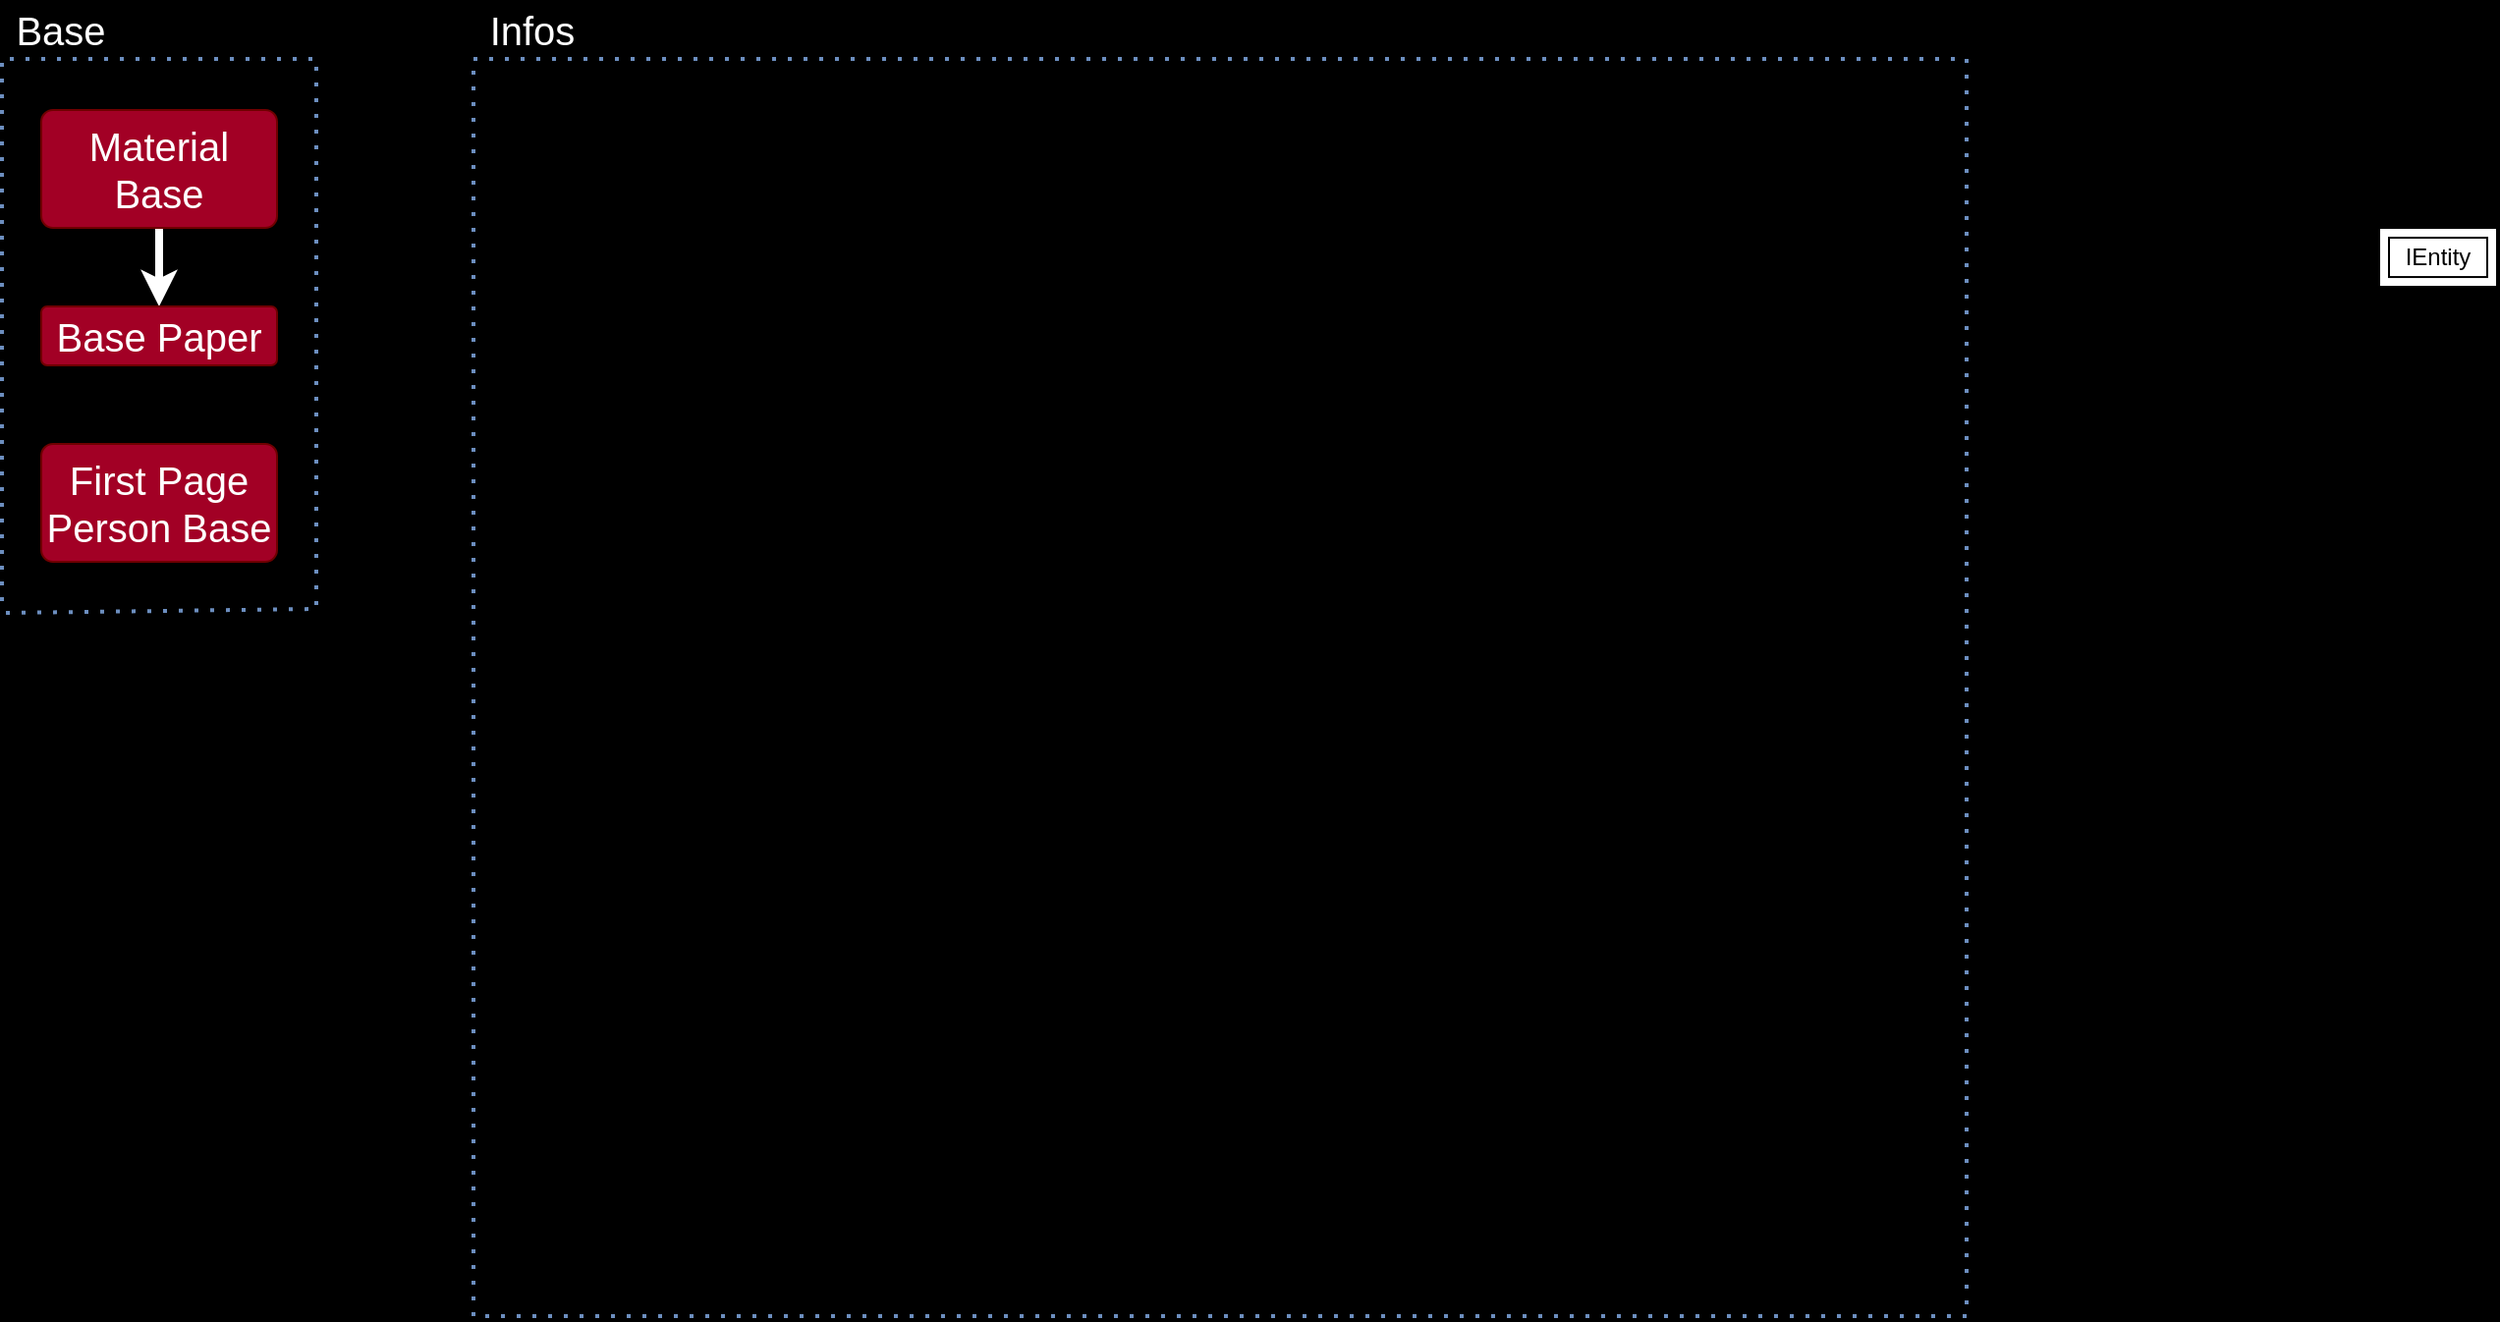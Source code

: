 <mxfile version="17.4.5" type="github">
  <diagram id="R2lEEEUBdFMjLlhIrx00" name="Enities">
    <mxGraphModel dx="1237" dy="723" grid="1" gridSize="10" guides="1" tooltips="1" connect="1" arrows="1" fold="1" page="1" pageScale="1" pageWidth="1600" pageHeight="900" background="#000000" math="0" shadow="0" extFonts="Permanent Marker^https://fonts.googleapis.com/css?family=Permanent+Marker">
      <root>
        <mxCell id="0" />
        <mxCell id="1" parent="0" />
        <mxCell id="eGb5dsAbsmcvE9Oy9T9W-4" value="IEntity" style="shape=ext;margin=3;double=1;whiteSpace=wrap;html=1;align=center;" parent="1" vertex="1">
          <mxGeometry x="1410" y="166.03" width="60" height="30" as="geometry" />
        </mxCell>
        <mxCell id="yxW6L9qoDKV4iAf_mweB-4" style="edgeStyle=orthogonalEdgeStyle;rounded=0;jumpSize=13;orthogonalLoop=1;jettySize=auto;html=1;entryX=0.5;entryY=0;entryDx=0;entryDy=0;strokeColor=#FFFFFF;strokeWidth=4;" edge="1" parent="1" source="eGb5dsAbsmcvE9Oy9T9W-7" target="eGb5dsAbsmcvE9Oy9T9W-8">
          <mxGeometry relative="1" as="geometry">
            <Array as="points">
              <mxPoint x="280" y="196.03" />
              <mxPoint x="280" y="196.03" />
            </Array>
          </mxGeometry>
        </mxCell>
        <mxCell id="eGb5dsAbsmcvE9Oy9T9W-8" value="Base Paper" style="rounded=1;arcSize=10;whiteSpace=wrap;html=1;align=center;fontSize=20;fillColor=#a20025;strokeColor=#6F0000;fontColor=#ffffff;" parent="1" vertex="1">
          <mxGeometry x="220" y="206.03" width="120" height="30" as="geometry" />
        </mxCell>
        <mxCell id="eGb5dsAbsmcvE9Oy9T9W-10" value="First Page Person Base" style="rounded=1;arcSize=10;whiteSpace=wrap;html=1;align=center;fontSize=20;fillColor=#a20025;strokeColor=#6F0000;fontColor=#ffffff;" parent="1" vertex="1">
          <mxGeometry x="220" y="276.03" width="120" height="60" as="geometry" />
        </mxCell>
        <mxCell id="eGb5dsAbsmcvE9Oy9T9W-11" value="Infos" style="text;html=1;strokeColor=none;fillColor=none;align=center;verticalAlign=middle;whiteSpace=wrap;rounded=0;fontSize=20;fontColor=#FFFFFF;" parent="1" vertex="1">
          <mxGeometry x="440" y="50" width="60" height="30" as="geometry" />
        </mxCell>
        <mxCell id="eGb5dsAbsmcvE9Oy9T9W-12" value="" style="endArrow=none;dashed=1;html=1;dashPattern=1 3;strokeWidth=2;rounded=0;fontColor=#FFFFFF;labelBackgroundColor=#000000;fillColor=#dae8fc;strokeColor=#6c8ebf;" parent="1" edge="1">
          <mxGeometry width="50" height="50" relative="1" as="geometry">
            <mxPoint x="440" y="720" as="sourcePoint" />
            <mxPoint x="440" y="720" as="targetPoint" />
            <Array as="points">
              <mxPoint x="440" y="80" />
              <mxPoint x="840" y="80" />
              <mxPoint x="1200" y="80" />
              <mxPoint x="1200" y="720" />
            </Array>
          </mxGeometry>
        </mxCell>
        <mxCell id="eGb5dsAbsmcvE9Oy9T9W-7" value="Material Base" style="rounded=1;arcSize=10;whiteSpace=wrap;html=1;align=center;fontSize=20;fillColor=#a20025;strokeColor=#6F0000;fontColor=#ffffff;" parent="1" vertex="1">
          <mxGeometry x="220" y="106.03" width="120" height="60" as="geometry" />
        </mxCell>
        <mxCell id="yxW6L9qoDKV4iAf_mweB-6" value="" style="endArrow=none;dashed=1;html=1;dashPattern=1 3;strokeWidth=2;rounded=0;fontColor=#FFFFFF;labelBackgroundColor=#000000;fillColor=#dae8fc;strokeColor=#6c8ebf;" edge="1" parent="1">
          <mxGeometry width="50" height="50" relative="1" as="geometry">
            <mxPoint x="200" y="356.03" as="sourcePoint" />
            <mxPoint x="200" y="362.03" as="targetPoint" />
            <Array as="points">
              <mxPoint x="200" y="80.03" />
              <mxPoint x="360" y="80.0" />
              <mxPoint x="360" y="360" />
            </Array>
          </mxGeometry>
        </mxCell>
        <mxCell id="yxW6L9qoDKV4iAf_mweB-7" value="Base" style="text;html=1;strokeColor=none;fillColor=none;align=center;verticalAlign=middle;whiteSpace=wrap;rounded=0;fontSize=20;fontColor=#FFFFFF;" vertex="1" parent="1">
          <mxGeometry x="200" y="50" width="60" height="30" as="geometry" />
        </mxCell>
      </root>
    </mxGraphModel>
  </diagram>
</mxfile>
